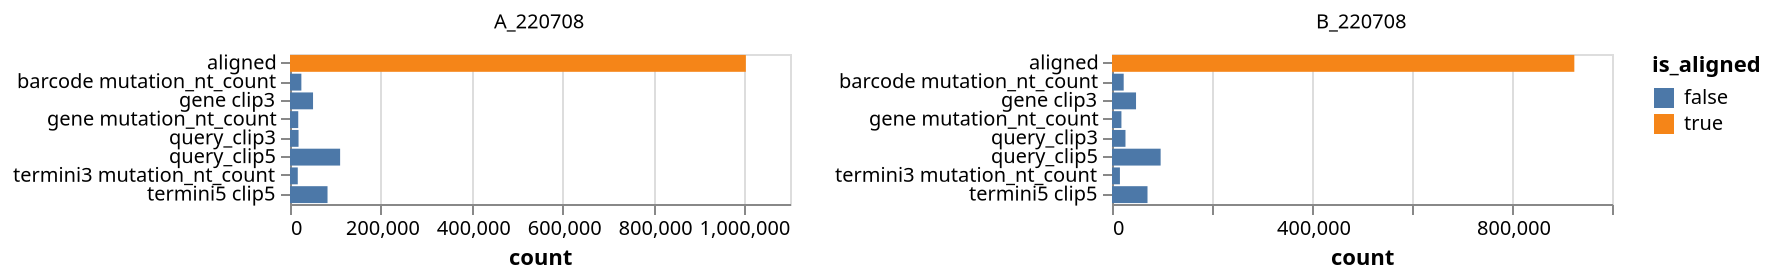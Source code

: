 {
  "config": {
    "view": {
      "continuousWidth": 300,
      "continuousHeight": 300
    }
  },
  "data": {
    "name": "data-84bb8483a2a99765250305420e5dc790"
  },
  "mark": "bar",
  "encoding": {
    "color": {
      "field": "is_aligned",
      "type": "nominal"
    },
    "facet": {
      "columns": 2,
      "field": "pacbioRun",
      "title": null,
      "type": "nominal"
    },
    "tooltip": [
      {
        "field": "pacbioRun",
        "type": "nominal"
      },
      {
        "field": "filter_reason",
        "type": "nominal"
      },
      {
        "field": "count",
        "type": "quantitative"
      },
      {
        "field": "total_counts",
        "type": "quantitative"
      },
      {
        "field": "frac_counts",
        "type": "quantitative"
      }
    ],
    "x": {
      "field": "count",
      "type": "quantitative"
    },
    "y": {
      "axis": {
        "title": null
      },
      "field": "filter_reason",
      "type": "nominal"
    }
  },
  "height": 75,
  "resolve": {
    "scale": {
      "x": "independent",
      "y": "independent"
    }
  },
  "transform": [
    {
      "filter": "(datum.frac_counts > 0.01)"
    },
    {
      "calculate": "(datum.filter_reason === 'aligned')",
      "as": "is_aligned"
    }
  ],
  "width": 250,
  "$schema": "https://vega.github.io/schema/vega-lite/v5.json",
  "datasets": {
    "data-84bb8483a2a99765250305420e5dc790": [
      {
        "pacbioRun": "A_220708",
        "filter_reason": "barcode clip3",
        "count": 467,
        "total_counts": 1339499,
        "frac_counts": 0.00034863781159971
      },
      {
        "pacbioRun": "A_220708",
        "filter_reason": "barcode mutation_nt_count",
        "count": 25011,
        "total_counts": 1339499,
        "frac_counts": 0.018671906436660272
      },
      {
        "pacbioRun": "A_220708",
        "filter_reason": "gene clip3",
        "count": 50687,
        "total_counts": 1339499,
        "frac_counts": 0.037840267144656325
      },
      {
        "pacbioRun": "A_220708",
        "filter_reason": "gene mutation_nt_count",
        "count": 18150,
        "total_counts": 1339499,
        "frac_counts": 0.01354984214247267
      },
      {
        "pacbioRun": "A_220708",
        "filter_reason": "query_clip3",
        "count": 18796,
        "total_counts": 1339499,
        "frac_counts": 0.014032112006055995
      },
      {
        "pacbioRun": "A_220708",
        "filter_reason": "query_clip5",
        "count": 110277,
        "total_counts": 1339499,
        "frac_counts": 0.08232704914300049
      },
      {
        "pacbioRun": "A_220708",
        "filter_reason": "termini3 clip3",
        "count": 2975,
        "total_counts": 1339499,
        "frac_counts": 0.0022209796349232066
      },
      {
        "pacbioRun": "A_220708",
        "filter_reason": "termini3 mutation_nt_count",
        "count": 17084,
        "total_counts": 1339499,
        "frac_counts": 0.01275402221278254
      },
      {
        "pacbioRun": "A_220708",
        "filter_reason": "termini5 clip5",
        "count": 82562,
        "total_counts": 1339499,
        "frac_counts": 0.061636477518833534
      },
      {
        "pacbioRun": "A_220708",
        "filter_reason": "termini5 mutation_nt_count",
        "count": 6388,
        "total_counts": 1339499,
        "frac_counts": 0.004768947195929224
      },
      {
        "pacbioRun": "A_220708",
        "filter_reason": "variant_tag3 mutation_nt_count",
        "count": 3215,
        "total_counts": 1339499,
        "frac_counts": 0.0024001511012699526
      },
      {
        "pacbioRun": "A_220708",
        "filter_reason": "variant_tag5 mutation_nt_count",
        "count": 1035,
        "total_counts": 1339499,
        "frac_counts": 0.0007726769486203424
      },
      {
        "pacbioRun": "B_220708",
        "filter_reason": "barcode clip3",
        "count": 451,
        "total_counts": 1239176,
        "frac_counts": 0.0003639515290806149
      },
      {
        "pacbioRun": "B_220708",
        "filter_reason": "barcode mutation_nt_count",
        "count": 23382,
        "total_counts": 1239176,
        "frac_counts": 0.01886899036133689
      },
      {
        "pacbioRun": "B_220708",
        "filter_reason": "gene clip3",
        "count": 48074,
        "total_counts": 1239176,
        "frac_counts": 0.03879513483153321
      },
      {
        "pacbioRun": "B_220708",
        "filter_reason": "gene mutation_nt_count",
        "count": 18858,
        "total_counts": 1239176,
        "frac_counts": 0.015218177240359723
      },
      {
        "pacbioRun": "B_220708",
        "filter_reason": "query_clip3",
        "count": 26958,
        "total_counts": 1239176,
        "frac_counts": 0.02175477898216234
      },
      {
        "pacbioRun": "B_220708",
        "filter_reason": "query_clip5",
        "count": 97262,
        "total_counts": 1239176,
        "frac_counts": 0.07848925414953162
      },
      {
        "pacbioRun": "B_220708",
        "filter_reason": "termini3 clip3",
        "count": 2850,
        "total_counts": 1239176,
        "frac_counts": 0.002299915427671291
      },
      {
        "pacbioRun": "B_220708",
        "filter_reason": "termini3 mutation_nt_count",
        "count": 15853,
        "total_counts": 1239176,
        "frac_counts": 0.012793178692937888
      },
      {
        "pacbioRun": "B_220708",
        "filter_reason": "termini5 clip5",
        "count": 71014,
        "total_counts": 1239176,
        "frac_counts": 0.05730743655461371
      },
      {
        "pacbioRun": "B_220708",
        "filter_reason": "termini5 mutation_nt_count",
        "count": 5939,
        "total_counts": 1239176,
        "frac_counts": 0.004792700956119228
      },
      {
        "pacbioRun": "B_220708",
        "filter_reason": "variant_tag3 mutation_nt_count",
        "count": 2723,
        "total_counts": 1239176,
        "frac_counts": 0.002197427968262781
      },
      {
        "pacbioRun": "B_220708",
        "filter_reason": "variant_tag5 mutation_nt_count",
        "count": 1129,
        "total_counts": 1239176,
        "frac_counts": 0.0009110893045055746
      },
      {
        "pacbioRun": "A_220708",
        "filter_reason": "aligned",
        "count": 1002852,
        "total_counts": 1339499,
        "frac_counts": 0.7486769307031957
      },
      {
        "pacbioRun": "B_220708",
        "filter_reason": "aligned",
        "count": 924683,
        "total_counts": 1239176,
        "frac_counts": 0.7462079640018852
      }
    ]
  }
}